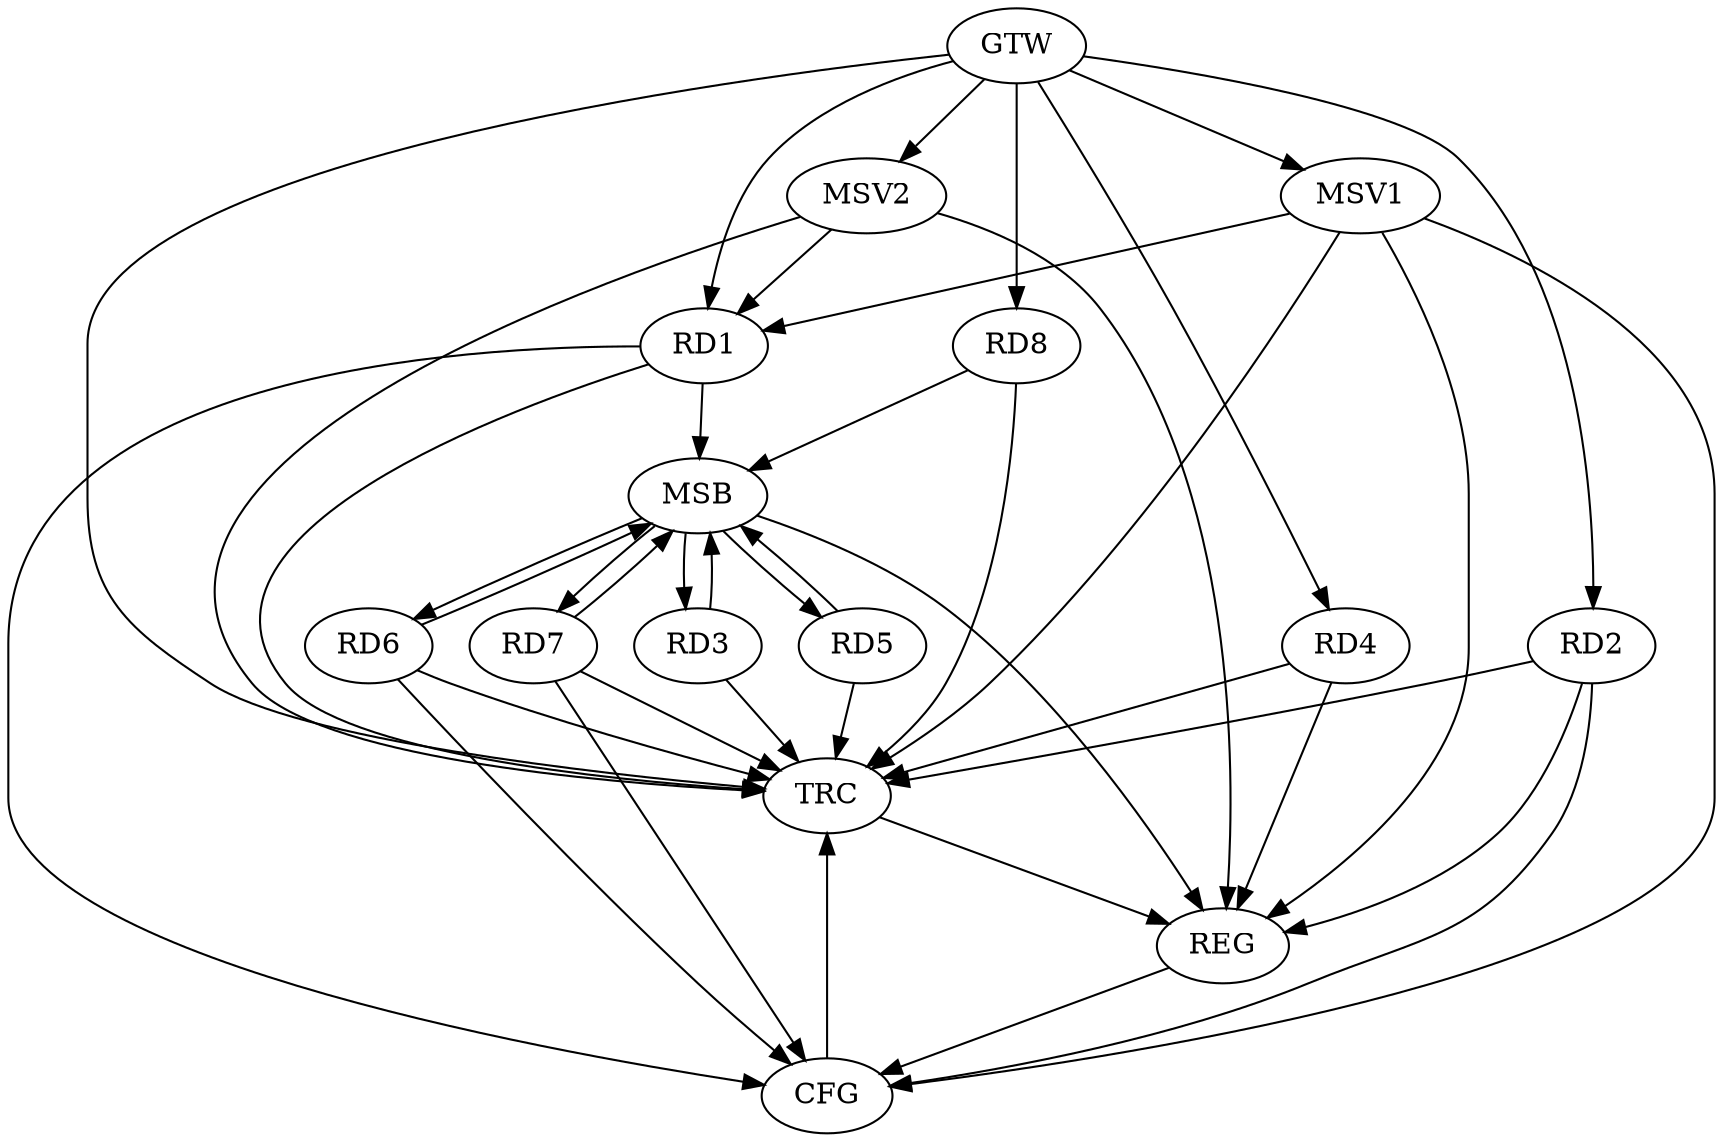 strict digraph G {
  RD1 [ label="RD1" ];
  RD2 [ label="RD2" ];
  RD3 [ label="RD3" ];
  RD4 [ label="RD4" ];
  RD5 [ label="RD5" ];
  RD6 [ label="RD6" ];
  RD7 [ label="RD7" ];
  RD8 [ label="RD8" ];
  GTW [ label="GTW" ];
  REG [ label="REG" ];
  MSB [ label="MSB" ];
  CFG [ label="CFG" ];
  TRC [ label="TRC" ];
  MSV1 [ label="MSV1" ];
  MSV2 [ label="MSV2" ];
  GTW -> RD1;
  GTW -> RD2;
  GTW -> RD4;
  GTW -> RD8;
  RD2 -> REG;
  RD4 -> REG;
  RD1 -> MSB;
  MSB -> RD5;
  MSB -> RD7;
  MSB -> REG;
  RD3 -> MSB;
  RD5 -> MSB;
  MSB -> RD6;
  RD6 -> MSB;
  MSB -> RD3;
  RD7 -> MSB;
  RD8 -> MSB;
  RD2 -> CFG;
  RD1 -> CFG;
  RD6 -> CFG;
  RD7 -> CFG;
  REG -> CFG;
  RD1 -> TRC;
  RD2 -> TRC;
  RD3 -> TRC;
  RD4 -> TRC;
  RD5 -> TRC;
  RD6 -> TRC;
  RD7 -> TRC;
  RD8 -> TRC;
  GTW -> TRC;
  CFG -> TRC;
  TRC -> REG;
  MSV1 -> RD1;
  GTW -> MSV1;
  MSV1 -> REG;
  MSV1 -> TRC;
  MSV1 -> CFG;
  MSV2 -> RD1;
  GTW -> MSV2;
  MSV2 -> REG;
  MSV2 -> TRC;
}
